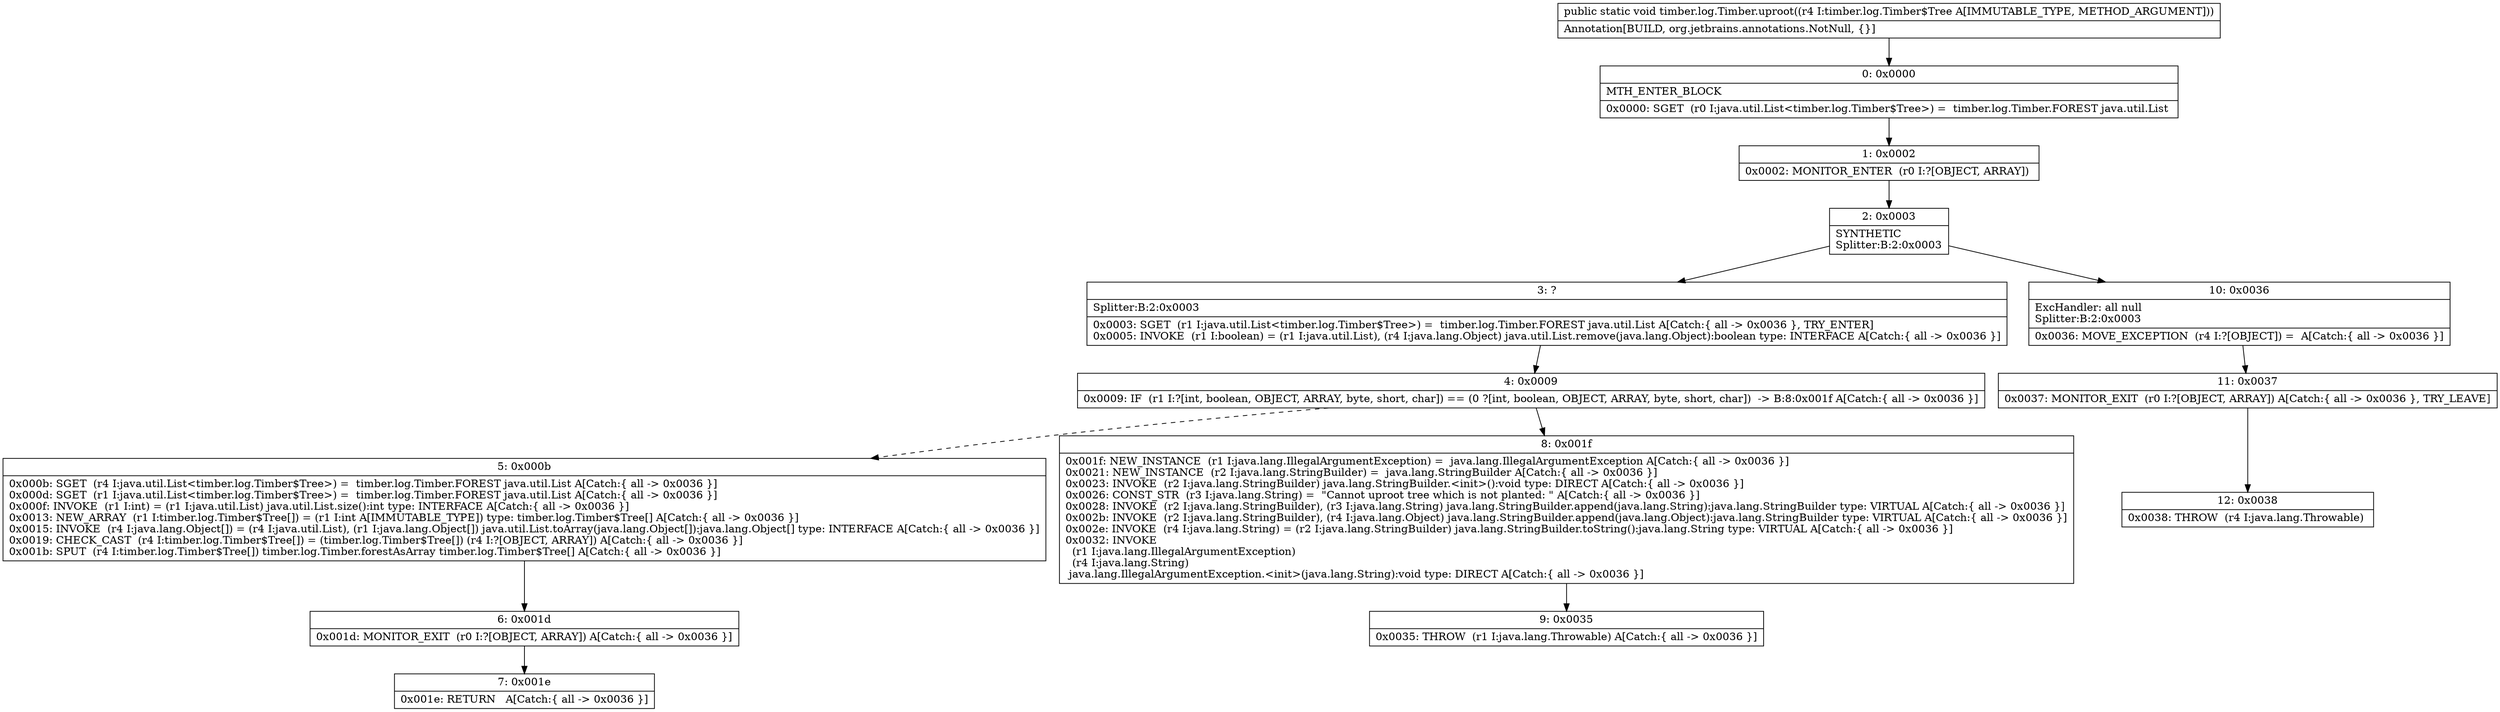 digraph "CFG fortimber.log.Timber.uproot(Ltimber\/log\/Timber$Tree;)V" {
Node_0 [shape=record,label="{0\:\ 0x0000|MTH_ENTER_BLOCK\l|0x0000: SGET  (r0 I:java.util.List\<timber.log.Timber$Tree\>) =  timber.log.Timber.FOREST java.util.List \l}"];
Node_1 [shape=record,label="{1\:\ 0x0002|0x0002: MONITOR_ENTER  (r0 I:?[OBJECT, ARRAY]) \l}"];
Node_2 [shape=record,label="{2\:\ 0x0003|SYNTHETIC\lSplitter:B:2:0x0003\l}"];
Node_3 [shape=record,label="{3\:\ ?|Splitter:B:2:0x0003\l|0x0003: SGET  (r1 I:java.util.List\<timber.log.Timber$Tree\>) =  timber.log.Timber.FOREST java.util.List A[Catch:\{ all \-\> 0x0036 \}, TRY_ENTER]\l0x0005: INVOKE  (r1 I:boolean) = (r1 I:java.util.List), (r4 I:java.lang.Object) java.util.List.remove(java.lang.Object):boolean type: INTERFACE A[Catch:\{ all \-\> 0x0036 \}]\l}"];
Node_4 [shape=record,label="{4\:\ 0x0009|0x0009: IF  (r1 I:?[int, boolean, OBJECT, ARRAY, byte, short, char]) == (0 ?[int, boolean, OBJECT, ARRAY, byte, short, char])  \-\> B:8:0x001f A[Catch:\{ all \-\> 0x0036 \}]\l}"];
Node_5 [shape=record,label="{5\:\ 0x000b|0x000b: SGET  (r4 I:java.util.List\<timber.log.Timber$Tree\>) =  timber.log.Timber.FOREST java.util.List A[Catch:\{ all \-\> 0x0036 \}]\l0x000d: SGET  (r1 I:java.util.List\<timber.log.Timber$Tree\>) =  timber.log.Timber.FOREST java.util.List A[Catch:\{ all \-\> 0x0036 \}]\l0x000f: INVOKE  (r1 I:int) = (r1 I:java.util.List) java.util.List.size():int type: INTERFACE A[Catch:\{ all \-\> 0x0036 \}]\l0x0013: NEW_ARRAY  (r1 I:timber.log.Timber$Tree[]) = (r1 I:int A[IMMUTABLE_TYPE]) type: timber.log.Timber$Tree[] A[Catch:\{ all \-\> 0x0036 \}]\l0x0015: INVOKE  (r4 I:java.lang.Object[]) = (r4 I:java.util.List), (r1 I:java.lang.Object[]) java.util.List.toArray(java.lang.Object[]):java.lang.Object[] type: INTERFACE A[Catch:\{ all \-\> 0x0036 \}]\l0x0019: CHECK_CAST  (r4 I:timber.log.Timber$Tree[]) = (timber.log.Timber$Tree[]) (r4 I:?[OBJECT, ARRAY]) A[Catch:\{ all \-\> 0x0036 \}]\l0x001b: SPUT  (r4 I:timber.log.Timber$Tree[]) timber.log.Timber.forestAsArray timber.log.Timber$Tree[] A[Catch:\{ all \-\> 0x0036 \}]\l}"];
Node_6 [shape=record,label="{6\:\ 0x001d|0x001d: MONITOR_EXIT  (r0 I:?[OBJECT, ARRAY]) A[Catch:\{ all \-\> 0x0036 \}]\l}"];
Node_7 [shape=record,label="{7\:\ 0x001e|0x001e: RETURN   A[Catch:\{ all \-\> 0x0036 \}]\l}"];
Node_8 [shape=record,label="{8\:\ 0x001f|0x001f: NEW_INSTANCE  (r1 I:java.lang.IllegalArgumentException) =  java.lang.IllegalArgumentException A[Catch:\{ all \-\> 0x0036 \}]\l0x0021: NEW_INSTANCE  (r2 I:java.lang.StringBuilder) =  java.lang.StringBuilder A[Catch:\{ all \-\> 0x0036 \}]\l0x0023: INVOKE  (r2 I:java.lang.StringBuilder) java.lang.StringBuilder.\<init\>():void type: DIRECT A[Catch:\{ all \-\> 0x0036 \}]\l0x0026: CONST_STR  (r3 I:java.lang.String) =  \"Cannot uproot tree which is not planted: \" A[Catch:\{ all \-\> 0x0036 \}]\l0x0028: INVOKE  (r2 I:java.lang.StringBuilder), (r3 I:java.lang.String) java.lang.StringBuilder.append(java.lang.String):java.lang.StringBuilder type: VIRTUAL A[Catch:\{ all \-\> 0x0036 \}]\l0x002b: INVOKE  (r2 I:java.lang.StringBuilder), (r4 I:java.lang.Object) java.lang.StringBuilder.append(java.lang.Object):java.lang.StringBuilder type: VIRTUAL A[Catch:\{ all \-\> 0x0036 \}]\l0x002e: INVOKE  (r4 I:java.lang.String) = (r2 I:java.lang.StringBuilder) java.lang.StringBuilder.toString():java.lang.String type: VIRTUAL A[Catch:\{ all \-\> 0x0036 \}]\l0x0032: INVOKE  \l  (r1 I:java.lang.IllegalArgumentException)\l  (r4 I:java.lang.String)\l java.lang.IllegalArgumentException.\<init\>(java.lang.String):void type: DIRECT A[Catch:\{ all \-\> 0x0036 \}]\l}"];
Node_9 [shape=record,label="{9\:\ 0x0035|0x0035: THROW  (r1 I:java.lang.Throwable) A[Catch:\{ all \-\> 0x0036 \}]\l}"];
Node_10 [shape=record,label="{10\:\ 0x0036|ExcHandler: all null\lSplitter:B:2:0x0003\l|0x0036: MOVE_EXCEPTION  (r4 I:?[OBJECT]) =  A[Catch:\{ all \-\> 0x0036 \}]\l}"];
Node_11 [shape=record,label="{11\:\ 0x0037|0x0037: MONITOR_EXIT  (r0 I:?[OBJECT, ARRAY]) A[Catch:\{ all \-\> 0x0036 \}, TRY_LEAVE]\l}"];
Node_12 [shape=record,label="{12\:\ 0x0038|0x0038: THROW  (r4 I:java.lang.Throwable) \l}"];
MethodNode[shape=record,label="{public static void timber.log.Timber.uproot((r4 I:timber.log.Timber$Tree A[IMMUTABLE_TYPE, METHOD_ARGUMENT]))  | Annotation[BUILD, org.jetbrains.annotations.NotNull, \{\}]\l}"];
MethodNode -> Node_0;
Node_0 -> Node_1;
Node_1 -> Node_2;
Node_2 -> Node_3;
Node_2 -> Node_10;
Node_3 -> Node_4;
Node_4 -> Node_5[style=dashed];
Node_4 -> Node_8;
Node_5 -> Node_6;
Node_6 -> Node_7;
Node_8 -> Node_9;
Node_10 -> Node_11;
Node_11 -> Node_12;
}

